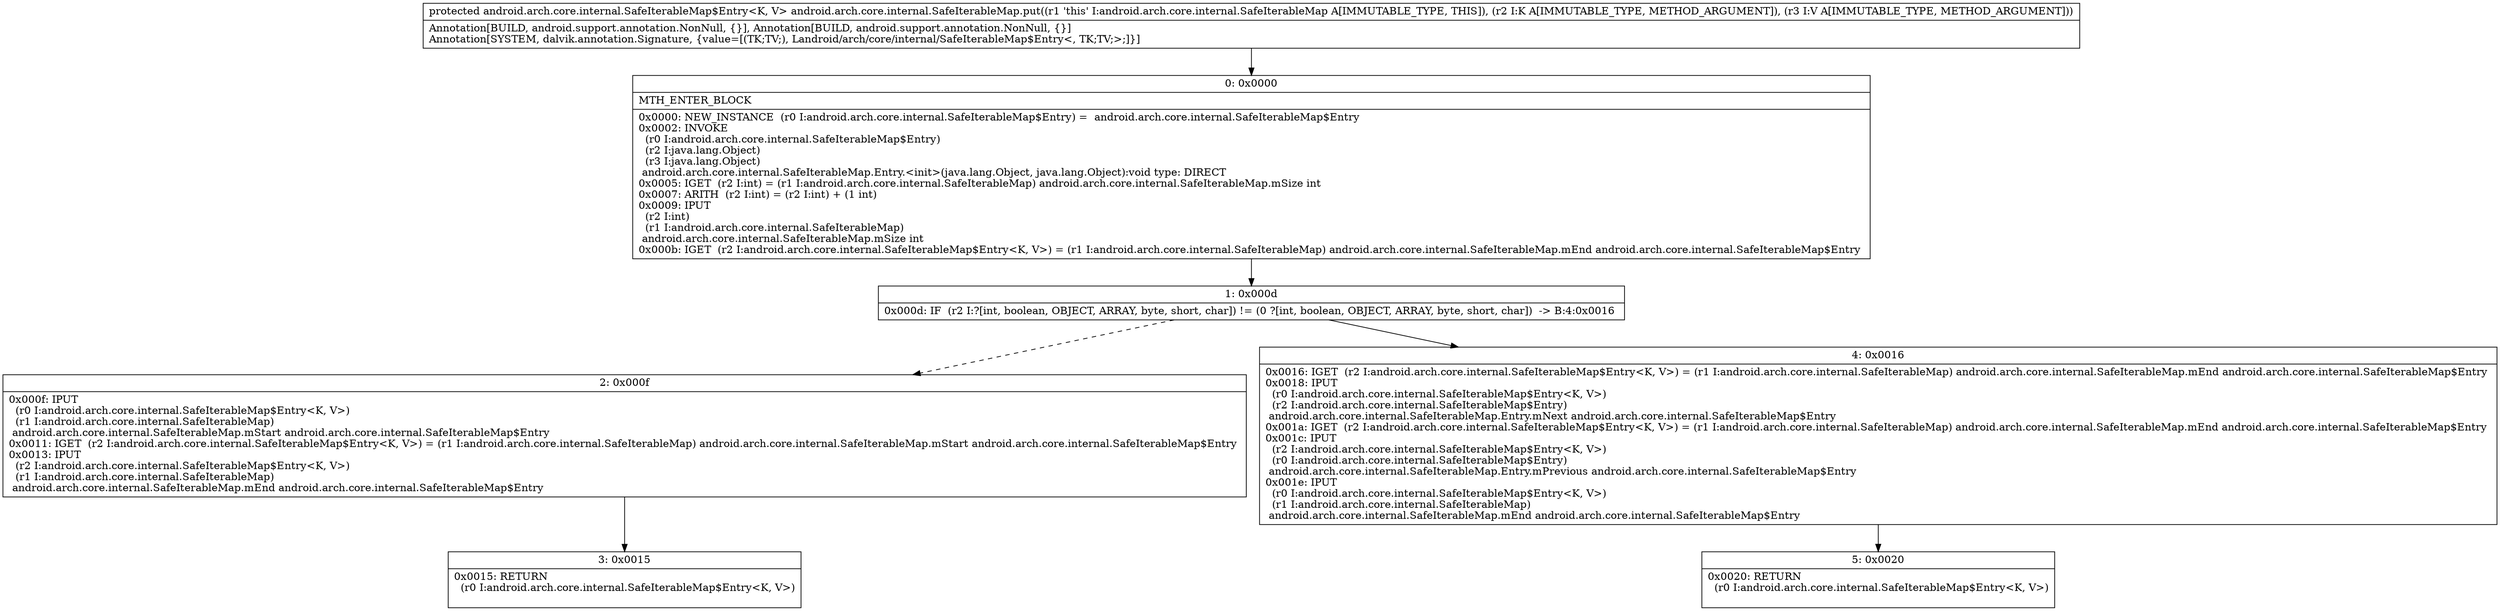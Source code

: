digraph "CFG forandroid.arch.core.internal.SafeIterableMap.put(Ljava\/lang\/Object;Ljava\/lang\/Object;)Landroid\/arch\/core\/internal\/SafeIterableMap$Entry;" {
Node_0 [shape=record,label="{0\:\ 0x0000|MTH_ENTER_BLOCK\l|0x0000: NEW_INSTANCE  (r0 I:android.arch.core.internal.SafeIterableMap$Entry) =  android.arch.core.internal.SafeIterableMap$Entry \l0x0002: INVOKE  \l  (r0 I:android.arch.core.internal.SafeIterableMap$Entry)\l  (r2 I:java.lang.Object)\l  (r3 I:java.lang.Object)\l android.arch.core.internal.SafeIterableMap.Entry.\<init\>(java.lang.Object, java.lang.Object):void type: DIRECT \l0x0005: IGET  (r2 I:int) = (r1 I:android.arch.core.internal.SafeIterableMap) android.arch.core.internal.SafeIterableMap.mSize int \l0x0007: ARITH  (r2 I:int) = (r2 I:int) + (1 int) \l0x0009: IPUT  \l  (r2 I:int)\l  (r1 I:android.arch.core.internal.SafeIterableMap)\l android.arch.core.internal.SafeIterableMap.mSize int \l0x000b: IGET  (r2 I:android.arch.core.internal.SafeIterableMap$Entry\<K, V\>) = (r1 I:android.arch.core.internal.SafeIterableMap) android.arch.core.internal.SafeIterableMap.mEnd android.arch.core.internal.SafeIterableMap$Entry \l}"];
Node_1 [shape=record,label="{1\:\ 0x000d|0x000d: IF  (r2 I:?[int, boolean, OBJECT, ARRAY, byte, short, char]) != (0 ?[int, boolean, OBJECT, ARRAY, byte, short, char])  \-\> B:4:0x0016 \l}"];
Node_2 [shape=record,label="{2\:\ 0x000f|0x000f: IPUT  \l  (r0 I:android.arch.core.internal.SafeIterableMap$Entry\<K, V\>)\l  (r1 I:android.arch.core.internal.SafeIterableMap)\l android.arch.core.internal.SafeIterableMap.mStart android.arch.core.internal.SafeIterableMap$Entry \l0x0011: IGET  (r2 I:android.arch.core.internal.SafeIterableMap$Entry\<K, V\>) = (r1 I:android.arch.core.internal.SafeIterableMap) android.arch.core.internal.SafeIterableMap.mStart android.arch.core.internal.SafeIterableMap$Entry \l0x0013: IPUT  \l  (r2 I:android.arch.core.internal.SafeIterableMap$Entry\<K, V\>)\l  (r1 I:android.arch.core.internal.SafeIterableMap)\l android.arch.core.internal.SafeIterableMap.mEnd android.arch.core.internal.SafeIterableMap$Entry \l}"];
Node_3 [shape=record,label="{3\:\ 0x0015|0x0015: RETURN  \l  (r0 I:android.arch.core.internal.SafeIterableMap$Entry\<K, V\>)\l \l}"];
Node_4 [shape=record,label="{4\:\ 0x0016|0x0016: IGET  (r2 I:android.arch.core.internal.SafeIterableMap$Entry\<K, V\>) = (r1 I:android.arch.core.internal.SafeIterableMap) android.arch.core.internal.SafeIterableMap.mEnd android.arch.core.internal.SafeIterableMap$Entry \l0x0018: IPUT  \l  (r0 I:android.arch.core.internal.SafeIterableMap$Entry\<K, V\>)\l  (r2 I:android.arch.core.internal.SafeIterableMap$Entry)\l android.arch.core.internal.SafeIterableMap.Entry.mNext android.arch.core.internal.SafeIterableMap$Entry \l0x001a: IGET  (r2 I:android.arch.core.internal.SafeIterableMap$Entry\<K, V\>) = (r1 I:android.arch.core.internal.SafeIterableMap) android.arch.core.internal.SafeIterableMap.mEnd android.arch.core.internal.SafeIterableMap$Entry \l0x001c: IPUT  \l  (r2 I:android.arch.core.internal.SafeIterableMap$Entry\<K, V\>)\l  (r0 I:android.arch.core.internal.SafeIterableMap$Entry)\l android.arch.core.internal.SafeIterableMap.Entry.mPrevious android.arch.core.internal.SafeIterableMap$Entry \l0x001e: IPUT  \l  (r0 I:android.arch.core.internal.SafeIterableMap$Entry\<K, V\>)\l  (r1 I:android.arch.core.internal.SafeIterableMap)\l android.arch.core.internal.SafeIterableMap.mEnd android.arch.core.internal.SafeIterableMap$Entry \l}"];
Node_5 [shape=record,label="{5\:\ 0x0020|0x0020: RETURN  \l  (r0 I:android.arch.core.internal.SafeIterableMap$Entry\<K, V\>)\l \l}"];
MethodNode[shape=record,label="{protected android.arch.core.internal.SafeIterableMap$Entry\<K, V\> android.arch.core.internal.SafeIterableMap.put((r1 'this' I:android.arch.core.internal.SafeIterableMap A[IMMUTABLE_TYPE, THIS]), (r2 I:K A[IMMUTABLE_TYPE, METHOD_ARGUMENT]), (r3 I:V A[IMMUTABLE_TYPE, METHOD_ARGUMENT]))  | Annotation[BUILD, android.support.annotation.NonNull, \{\}], Annotation[BUILD, android.support.annotation.NonNull, \{\}]\lAnnotation[SYSTEM, dalvik.annotation.Signature, \{value=[(TK;TV;), Landroid\/arch\/core\/internal\/SafeIterableMap$Entry\<, TK;TV;\>;]\}]\l}"];
MethodNode -> Node_0;
Node_0 -> Node_1;
Node_1 -> Node_2[style=dashed];
Node_1 -> Node_4;
Node_2 -> Node_3;
Node_4 -> Node_5;
}

